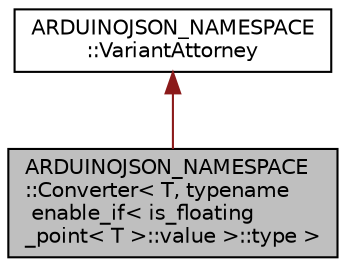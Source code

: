 digraph "ARDUINOJSON_NAMESPACE::Converter&lt; T, typename enable_if&lt; is_floating_point&lt; T &gt;::value &gt;::type &gt;"
{
 // LATEX_PDF_SIZE
  edge [fontname="Helvetica",fontsize="10",labelfontname="Helvetica",labelfontsize="10"];
  node [fontname="Helvetica",fontsize="10",shape=record];
  Node1 [label="ARDUINOJSON_NAMESPACE\l::Converter\< T, typename\l enable_if\< is_floating\l_point\< T \>::value \>::type \>",height=0.2,width=0.4,color="black", fillcolor="grey75", style="filled", fontcolor="black",tooltip=" "];
  Node2 -> Node1 [dir="back",color="firebrick4",fontsize="10",style="solid"];
  Node2 [label="ARDUINOJSON_NAMESPACE\l::VariantAttorney",height=0.2,width=0.4,color="black", fillcolor="white", style="filled",URL="$classARDUINOJSON__NAMESPACE_1_1VariantAttorney.html",tooltip=" "];
}
